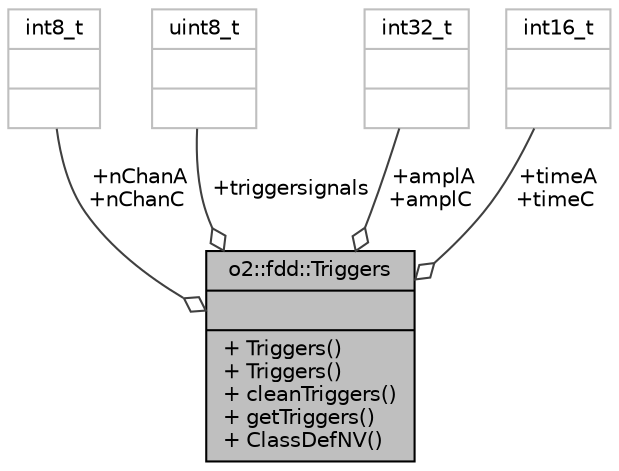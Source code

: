 digraph "o2::fdd::Triggers"
{
 // INTERACTIVE_SVG=YES
  bgcolor="transparent";
  edge [fontname="Helvetica",fontsize="10",labelfontname="Helvetica",labelfontsize="10"];
  node [fontname="Helvetica",fontsize="10",shape=record];
  Node1 [label="{o2::fdd::Triggers\n||+ Triggers()\l+ Triggers()\l+ cleanTriggers()\l+ getTriggers()\l+ ClassDefNV()\l}",height=0.2,width=0.4,color="black", fillcolor="grey75", style="filled", fontcolor="black"];
  Node2 -> Node1 [color="grey25",fontsize="10",style="solid",label=" +nChanA\n+nChanC" ,arrowhead="odiamond",fontname="Helvetica"];
  Node2 [label="{int8_t\n||}",height=0.2,width=0.4,color="grey75"];
  Node3 -> Node1 [color="grey25",fontsize="10",style="solid",label=" +triggersignals" ,arrowhead="odiamond",fontname="Helvetica"];
  Node3 [label="{uint8_t\n||}",height=0.2,width=0.4,color="grey75"];
  Node4 -> Node1 [color="grey25",fontsize="10",style="solid",label=" +amplA\n+amplC" ,arrowhead="odiamond",fontname="Helvetica"];
  Node4 [label="{int32_t\n||}",height=0.2,width=0.4,color="grey75"];
  Node5 -> Node1 [color="grey25",fontsize="10",style="solid",label=" +timeA\n+timeC" ,arrowhead="odiamond",fontname="Helvetica"];
  Node5 [label="{int16_t\n||}",height=0.2,width=0.4,color="grey75"];
}
